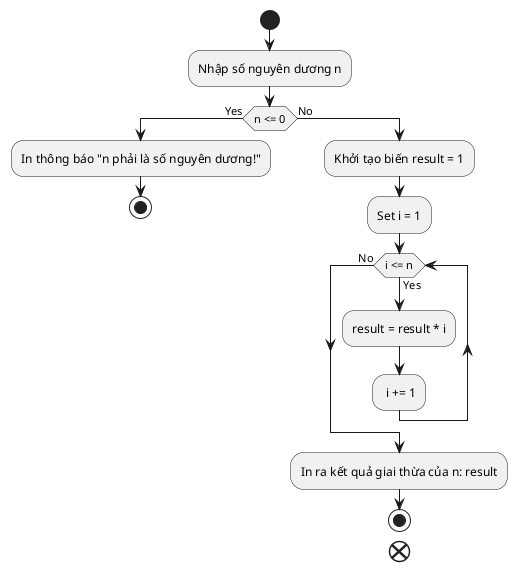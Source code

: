 @startuml 6a
start
:Nhập số nguyên dương n;
if (n <= 0) then (Yes)
    :In thông báo "n phải là số nguyên dương!";
    stop
else (No)
    :Khởi tạo biến result = 1;
    :Set i = 1;
    while (i <= n) is (Yes)
        :result = result * i;
        : i += 1;
    endwhile (No)
    :In ra kết quả giai thừa của n: result;
    stop
end
@enduml
